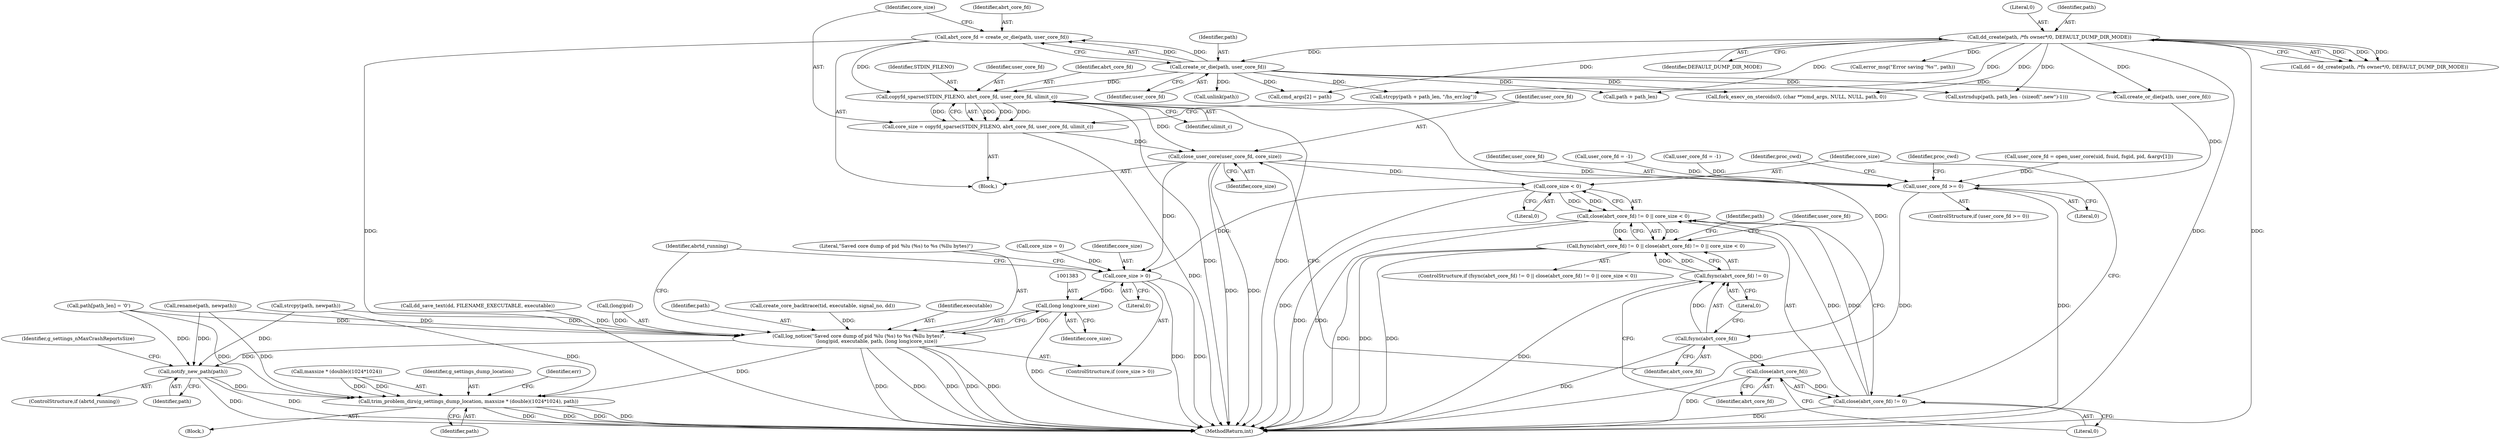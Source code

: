 digraph "0_abrt_3c1b60cfa62d39e5fff5a53a5bc53dae189e740e@API" {
"1001155" [label="(Call,copyfd_sparse(STDIN_FILENO, abrt_core_fd, user_core_fd, ulimit_c))"];
"1001148" [label="(Call,abrt_core_fd = create_or_die(path, user_core_fd))"];
"1001150" [label="(Call,create_or_die(path, user_core_fd))"];
"1000777" [label="(Call,dd_create(path, /*fs owner*/0, DEFAULT_DUMP_DIR_MODE))"];
"1001153" [label="(Call,core_size = copyfd_sparse(STDIN_FILENO, abrt_core_fd, user_core_fd, ulimit_c))"];
"1001160" [label="(Call,close_user_core(user_core_fd, core_size))"];
"1001174" [label="(Call,core_size < 0)"];
"1001169" [label="(Call,close(abrt_core_fd) != 0 || core_size < 0)"];
"1001164" [label="(Call,fsync(abrt_core_fd) != 0 || close(abrt_core_fd) != 0 || core_size < 0)"];
"1001372" [label="(Call,core_size > 0)"];
"1001382" [label="(Call,(long long)core_size)"];
"1001375" [label="(Call,log_notice(\"Saved core dump of pid %lu (%s) to %s (%llu bytes)\",\n                       (long)pid, executable, path, (long long)core_size))"];
"1001387" [label="(Call,notify_new_path(path))"];
"1001405" [label="(Call,trim_problem_dirs(g_settings_dump_location, maxsize * (double)(1024*1024), path))"];
"1001431" [label="(Call,user_core_fd >= 0)"];
"1001166" [label="(Call,fsync(abrt_core_fd))"];
"1001165" [label="(Call,fsync(abrt_core_fd) != 0)"];
"1001171" [label="(Call,close(abrt_core_fd))"];
"1001170" [label="(Call,close(abrt_core_fd) != 0)"];
"1001164" [label="(Call,fsync(abrt_core_fd) != 0 || close(abrt_core_fd) != 0 || core_size < 0)"];
"1001175" [label="(Identifier,core_size)"];
"1001244" [label="(Call,create_or_die(path, user_core_fd))"];
"1001146" [label="(Block,)"];
"1001311" [label="(Call,cmd_args[2] = path)"];
"1001170" [label="(Call,close(abrt_core_fd) != 0)"];
"1001160" [label="(Call,close_user_core(user_core_fd, core_size))"];
"1001178" [label="(Call,unlink(path))"];
"1000779" [label="(Literal,0)"];
"1001163" [label="(ControlStructure,if (fsync(abrt_core_fd) != 0 || close(abrt_core_fd) != 0 || core_size < 0))"];
"1001191" [label="(Identifier,user_core_fd)"];
"1001375" [label="(Call,log_notice(\"Saved core dump of pid %lu (%s) to %s (%llu bytes)\",\n                       (long)pid, executable, path, (long long)core_size))"];
"1001352" [label="(Call,xstrndup(path, path_len - (sizeof(\".new\")-1)))"];
"1001385" [label="(ControlStructure,if (abrtd_running))"];
"1001158" [label="(Identifier,user_core_fd)"];
"1001414" [label="(Identifier,path)"];
"1001179" [label="(Identifier,path)"];
"1001176" [label="(Literal,0)"];
"1001406" [label="(Identifier,g_settings_dump_location)"];
"1001136" [label="(Call,error_msg(\"Error saving '%s'\", path))"];
"1001374" [label="(Literal,0)"];
"1001286" [label="(Call,path[path_len] = '\0')"];
"1001416" [label="(Identifier,err)"];
"1001371" [label="(ControlStructure,if (core_size > 0))"];
"1001407" [label="(Call,maxsize * (double)(1024*1024))"];
"1001162" [label="(Identifier,core_size)"];
"1001172" [label="(Identifier,abrt_core_fd)"];
"1001154" [label="(Identifier,core_size)"];
"1001433" [label="(Literal,0)"];
"1001148" [label="(Call,abrt_core_fd = create_or_die(path, user_core_fd))"];
"1001165" [label="(Call,fsync(abrt_core_fd) != 0)"];
"1001334" [label="(Call,fork_execv_on_steroids(0, (char **)cmd_args, NULL, NULL, path, 0))"];
"1001376" [label="(Literal,\"Saved core dump of pid %lu (%s) to %s (%llu bytes)\")"];
"1001377" [label="(Call,(long)pid)"];
"1001366" [label="(Call,strcpy(path, newpath))"];
"1001431" [label="(Call,user_core_fd >= 0)"];
"1001380" [label="(Identifier,executable)"];
"1000780" [label="(Identifier,DEFAULT_DUMP_DIR_MODE)"];
"1001382" [label="(Call,(long long)core_size)"];
"1001447" [label="(MethodReturn,int)"];
"1000994" [label="(Call,dd_save_text(dd, FILENAME_EXECUTABLE, executable))"];
"1001149" [label="(Identifier,abrt_core_fd)"];
"1001168" [label="(Literal,0)"];
"1000567" [label="(Call,user_core_fd = open_user_core(uid, fsuid, fsgid, pid, &argv[1]))"];
"1001141" [label="(Call,core_size = 0)"];
"1001372" [label="(Call,core_size > 0)"];
"1001159" [label="(Identifier,ulimit_c)"];
"1001157" [label="(Identifier,abrt_core_fd)"];
"1001166" [label="(Call,fsync(abrt_core_fd))"];
"1001152" [label="(Identifier,user_core_fd)"];
"1001381" [label="(Identifier,path)"];
"1001388" [label="(Identifier,path)"];
"1001430" [label="(ControlStructure,if (user_core_fd >= 0))"];
"1001155" [label="(Call,copyfd_sparse(STDIN_FILENO, abrt_core_fd, user_core_fd, ulimit_c))"];
"1001432" [label="(Identifier,user_core_fd)"];
"1001373" [label="(Identifier,core_size)"];
"1001405" [label="(Call,trim_problem_dirs(g_settings_dump_location, maxsize * (double)(1024*1024), path))"];
"1000777" [label="(Call,dd_create(path, /*fs owner*/0, DEFAULT_DUMP_DIR_MODE))"];
"1001276" [label="(Call,create_core_backtrace(tid, executable, signal_no, dd))"];
"1001393" [label="(Block,)"];
"1000557" [label="(Call,user_core_fd = -1)"];
"1001161" [label="(Identifier,user_core_fd)"];
"1001151" [label="(Identifier,path)"];
"1001150" [label="(Call,create_or_die(path, user_core_fd))"];
"1001173" [label="(Literal,0)"];
"1001174" [label="(Call,core_size < 0)"];
"1001386" [label="(Identifier,abrtd_running)"];
"1001190" [label="(Call,user_core_fd = -1)"];
"1001169" [label="(Call,close(abrt_core_fd) != 0 || core_size < 0)"];
"1001384" [label="(Identifier,core_size)"];
"1000778" [label="(Identifier,path)"];
"1001362" [label="(Call,rename(path, newpath))"];
"1001153" [label="(Call,core_size = copyfd_sparse(STDIN_FILENO, abrt_core_fd, user_core_fd, ulimit_c))"];
"1001156" [label="(Identifier,STDIN_FILENO)"];
"1001237" [label="(Call,path + path_len)"];
"1001391" [label="(Identifier,g_settings_nMaxCrashReportsSize)"];
"1001167" [label="(Identifier,abrt_core_fd)"];
"1001441" [label="(Identifier,proc_cwd)"];
"1000775" [label="(Call,dd = dd_create(path, /*fs owner*/0, DEFAULT_DUMP_DIR_MODE))"];
"1001436" [label="(Identifier,proc_cwd)"];
"1001236" [label="(Call,strcpy(path + path_len, \"/hs_err.log\"))"];
"1001387" [label="(Call,notify_new_path(path))"];
"1001171" [label="(Call,close(abrt_core_fd))"];
"1001155" -> "1001153"  [label="AST: "];
"1001155" -> "1001159"  [label="CFG: "];
"1001156" -> "1001155"  [label="AST: "];
"1001157" -> "1001155"  [label="AST: "];
"1001158" -> "1001155"  [label="AST: "];
"1001159" -> "1001155"  [label="AST: "];
"1001153" -> "1001155"  [label="CFG: "];
"1001155" -> "1001447"  [label="DDG: "];
"1001155" -> "1001447"  [label="DDG: "];
"1001155" -> "1001153"  [label="DDG: "];
"1001155" -> "1001153"  [label="DDG: "];
"1001155" -> "1001153"  [label="DDG: "];
"1001155" -> "1001153"  [label="DDG: "];
"1001148" -> "1001155"  [label="DDG: "];
"1001150" -> "1001155"  [label="DDG: "];
"1001155" -> "1001160"  [label="DDG: "];
"1001155" -> "1001166"  [label="DDG: "];
"1001148" -> "1001146"  [label="AST: "];
"1001148" -> "1001150"  [label="CFG: "];
"1001149" -> "1001148"  [label="AST: "];
"1001150" -> "1001148"  [label="AST: "];
"1001154" -> "1001148"  [label="CFG: "];
"1001148" -> "1001447"  [label="DDG: "];
"1001150" -> "1001148"  [label="DDG: "];
"1001150" -> "1001148"  [label="DDG: "];
"1001150" -> "1001152"  [label="CFG: "];
"1001151" -> "1001150"  [label="AST: "];
"1001152" -> "1001150"  [label="AST: "];
"1000777" -> "1001150"  [label="DDG: "];
"1001150" -> "1001178"  [label="DDG: "];
"1001150" -> "1001236"  [label="DDG: "];
"1001150" -> "1001237"  [label="DDG: "];
"1001150" -> "1001244"  [label="DDG: "];
"1001150" -> "1001311"  [label="DDG: "];
"1001150" -> "1001334"  [label="DDG: "];
"1001150" -> "1001352"  [label="DDG: "];
"1000777" -> "1000775"  [label="AST: "];
"1000777" -> "1000780"  [label="CFG: "];
"1000778" -> "1000777"  [label="AST: "];
"1000779" -> "1000777"  [label="AST: "];
"1000780" -> "1000777"  [label="AST: "];
"1000775" -> "1000777"  [label="CFG: "];
"1000777" -> "1001447"  [label="DDG: "];
"1000777" -> "1001447"  [label="DDG: "];
"1000777" -> "1000775"  [label="DDG: "];
"1000777" -> "1000775"  [label="DDG: "];
"1000777" -> "1000775"  [label="DDG: "];
"1000777" -> "1001136"  [label="DDG: "];
"1000777" -> "1001236"  [label="DDG: "];
"1000777" -> "1001237"  [label="DDG: "];
"1000777" -> "1001244"  [label="DDG: "];
"1000777" -> "1001311"  [label="DDG: "];
"1000777" -> "1001334"  [label="DDG: "];
"1000777" -> "1001352"  [label="DDG: "];
"1001153" -> "1001146"  [label="AST: "];
"1001154" -> "1001153"  [label="AST: "];
"1001161" -> "1001153"  [label="CFG: "];
"1001153" -> "1001447"  [label="DDG: "];
"1001153" -> "1001160"  [label="DDG: "];
"1001160" -> "1001146"  [label="AST: "];
"1001160" -> "1001162"  [label="CFG: "];
"1001161" -> "1001160"  [label="AST: "];
"1001162" -> "1001160"  [label="AST: "];
"1001167" -> "1001160"  [label="CFG: "];
"1001160" -> "1001447"  [label="DDG: "];
"1001160" -> "1001447"  [label="DDG: "];
"1001160" -> "1001174"  [label="DDG: "];
"1001160" -> "1001372"  [label="DDG: "];
"1001160" -> "1001431"  [label="DDG: "];
"1001174" -> "1001169"  [label="AST: "];
"1001174" -> "1001176"  [label="CFG: "];
"1001175" -> "1001174"  [label="AST: "];
"1001176" -> "1001174"  [label="AST: "];
"1001169" -> "1001174"  [label="CFG: "];
"1001174" -> "1001447"  [label="DDG: "];
"1001174" -> "1001169"  [label="DDG: "];
"1001174" -> "1001169"  [label="DDG: "];
"1001174" -> "1001372"  [label="DDG: "];
"1001169" -> "1001164"  [label="AST: "];
"1001169" -> "1001170"  [label="CFG: "];
"1001170" -> "1001169"  [label="AST: "];
"1001164" -> "1001169"  [label="CFG: "];
"1001169" -> "1001447"  [label="DDG: "];
"1001169" -> "1001447"  [label="DDG: "];
"1001169" -> "1001164"  [label="DDG: "];
"1001169" -> "1001164"  [label="DDG: "];
"1001170" -> "1001169"  [label="DDG: "];
"1001170" -> "1001169"  [label="DDG: "];
"1001164" -> "1001163"  [label="AST: "];
"1001164" -> "1001165"  [label="CFG: "];
"1001165" -> "1001164"  [label="AST: "];
"1001179" -> "1001164"  [label="CFG: "];
"1001191" -> "1001164"  [label="CFG: "];
"1001164" -> "1001447"  [label="DDG: "];
"1001164" -> "1001447"  [label="DDG: "];
"1001164" -> "1001447"  [label="DDG: "];
"1001165" -> "1001164"  [label="DDG: "];
"1001165" -> "1001164"  [label="DDG: "];
"1001372" -> "1001371"  [label="AST: "];
"1001372" -> "1001374"  [label="CFG: "];
"1001373" -> "1001372"  [label="AST: "];
"1001374" -> "1001372"  [label="AST: "];
"1001376" -> "1001372"  [label="CFG: "];
"1001386" -> "1001372"  [label="CFG: "];
"1001372" -> "1001447"  [label="DDG: "];
"1001372" -> "1001447"  [label="DDG: "];
"1001141" -> "1001372"  [label="DDG: "];
"1001372" -> "1001382"  [label="DDG: "];
"1001382" -> "1001375"  [label="AST: "];
"1001382" -> "1001384"  [label="CFG: "];
"1001383" -> "1001382"  [label="AST: "];
"1001384" -> "1001382"  [label="AST: "];
"1001375" -> "1001382"  [label="CFG: "];
"1001382" -> "1001447"  [label="DDG: "];
"1001382" -> "1001375"  [label="DDG: "];
"1001375" -> "1001371"  [label="AST: "];
"1001376" -> "1001375"  [label="AST: "];
"1001377" -> "1001375"  [label="AST: "];
"1001380" -> "1001375"  [label="AST: "];
"1001381" -> "1001375"  [label="AST: "];
"1001386" -> "1001375"  [label="CFG: "];
"1001375" -> "1001447"  [label="DDG: "];
"1001375" -> "1001447"  [label="DDG: "];
"1001375" -> "1001447"  [label="DDG: "];
"1001375" -> "1001447"  [label="DDG: "];
"1001375" -> "1001447"  [label="DDG: "];
"1001377" -> "1001375"  [label="DDG: "];
"1001276" -> "1001375"  [label="DDG: "];
"1000994" -> "1001375"  [label="DDG: "];
"1001362" -> "1001375"  [label="DDG: "];
"1001366" -> "1001375"  [label="DDG: "];
"1001286" -> "1001375"  [label="DDG: "];
"1001375" -> "1001387"  [label="DDG: "];
"1001375" -> "1001405"  [label="DDG: "];
"1001387" -> "1001385"  [label="AST: "];
"1001387" -> "1001388"  [label="CFG: "];
"1001388" -> "1001387"  [label="AST: "];
"1001391" -> "1001387"  [label="CFG: "];
"1001387" -> "1001447"  [label="DDG: "];
"1001387" -> "1001447"  [label="DDG: "];
"1001362" -> "1001387"  [label="DDG: "];
"1001366" -> "1001387"  [label="DDG: "];
"1001286" -> "1001387"  [label="DDG: "];
"1001387" -> "1001405"  [label="DDG: "];
"1001405" -> "1001393"  [label="AST: "];
"1001405" -> "1001414"  [label="CFG: "];
"1001406" -> "1001405"  [label="AST: "];
"1001407" -> "1001405"  [label="AST: "];
"1001414" -> "1001405"  [label="AST: "];
"1001416" -> "1001405"  [label="CFG: "];
"1001405" -> "1001447"  [label="DDG: "];
"1001405" -> "1001447"  [label="DDG: "];
"1001405" -> "1001447"  [label="DDG: "];
"1001405" -> "1001447"  [label="DDG: "];
"1001407" -> "1001405"  [label="DDG: "];
"1001407" -> "1001405"  [label="DDG: "];
"1001362" -> "1001405"  [label="DDG: "];
"1001366" -> "1001405"  [label="DDG: "];
"1001286" -> "1001405"  [label="DDG: "];
"1001431" -> "1001430"  [label="AST: "];
"1001431" -> "1001433"  [label="CFG: "];
"1001432" -> "1001431"  [label="AST: "];
"1001433" -> "1001431"  [label="AST: "];
"1001436" -> "1001431"  [label="CFG: "];
"1001441" -> "1001431"  [label="CFG: "];
"1001431" -> "1001447"  [label="DDG: "];
"1001431" -> "1001447"  [label="DDG: "];
"1000567" -> "1001431"  [label="DDG: "];
"1001190" -> "1001431"  [label="DDG: "];
"1001244" -> "1001431"  [label="DDG: "];
"1000557" -> "1001431"  [label="DDG: "];
"1001166" -> "1001165"  [label="AST: "];
"1001166" -> "1001167"  [label="CFG: "];
"1001167" -> "1001166"  [label="AST: "];
"1001168" -> "1001166"  [label="CFG: "];
"1001166" -> "1001447"  [label="DDG: "];
"1001166" -> "1001165"  [label="DDG: "];
"1001166" -> "1001171"  [label="DDG: "];
"1001165" -> "1001168"  [label="CFG: "];
"1001168" -> "1001165"  [label="AST: "];
"1001172" -> "1001165"  [label="CFG: "];
"1001165" -> "1001447"  [label="DDG: "];
"1001171" -> "1001170"  [label="AST: "];
"1001171" -> "1001172"  [label="CFG: "];
"1001172" -> "1001171"  [label="AST: "];
"1001173" -> "1001171"  [label="CFG: "];
"1001171" -> "1001447"  [label="DDG: "];
"1001171" -> "1001170"  [label="DDG: "];
"1001170" -> "1001173"  [label="CFG: "];
"1001173" -> "1001170"  [label="AST: "];
"1001175" -> "1001170"  [label="CFG: "];
"1001170" -> "1001447"  [label="DDG: "];
}
